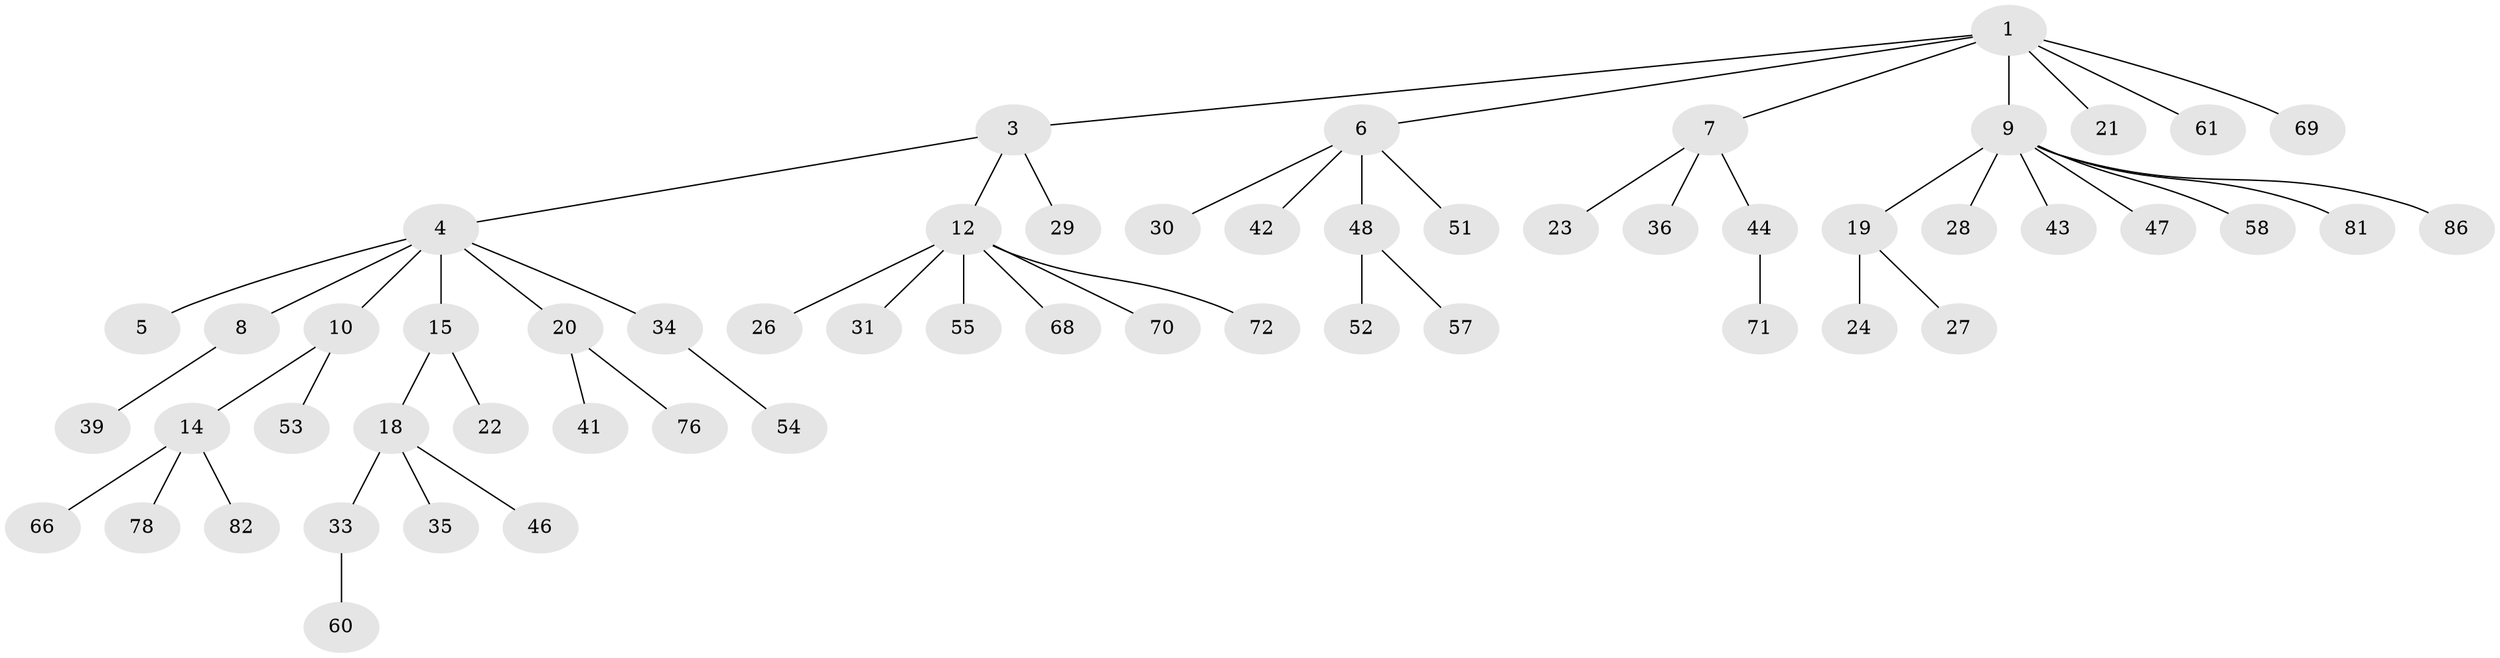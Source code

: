 // original degree distribution, {8: 0.010526315789473684, 1: 0.5157894736842106, 4: 0.07368421052631578, 7: 0.021052631578947368, 5: 0.031578947368421054, 2: 0.2631578947368421, 3: 0.08421052631578947}
// Generated by graph-tools (version 1.1) at 2025/19/03/04/25 18:19:23]
// undirected, 57 vertices, 56 edges
graph export_dot {
graph [start="1"]
  node [color=gray90,style=filled];
  1 [super="+2"];
  3;
  4;
  5;
  6 [super="+11"];
  7;
  8;
  9 [super="+50+17"];
  10 [super="+13+83"];
  12;
  14 [super="+32+37"];
  15 [super="+16"];
  18 [super="+25"];
  19;
  20;
  21;
  22 [super="+56+49"];
  23;
  24 [super="+79"];
  26;
  27;
  28 [super="+59"];
  29;
  30;
  31 [super="+93"];
  33 [super="+45"];
  34 [super="+38"];
  35 [super="+77"];
  36 [super="+94"];
  39 [super="+40"];
  41 [super="+67"];
  42;
  43;
  44;
  46;
  47 [super="+62+80"];
  48;
  51;
  52;
  53;
  54;
  55 [super="+84"];
  57 [super="+63"];
  58 [super="+91"];
  60 [super="+64"];
  61;
  66 [super="+90"];
  68;
  69 [super="+95"];
  70 [super="+89+87"];
  71;
  72;
  76;
  78;
  81;
  82;
  86;
  1 -- 3;
  1 -- 6;
  1 -- 7;
  1 -- 9;
  1 -- 21;
  1 -- 61;
  1 -- 69;
  3 -- 4;
  3 -- 12;
  3 -- 29;
  4 -- 5;
  4 -- 8;
  4 -- 10;
  4 -- 15;
  4 -- 20;
  4 -- 34;
  6 -- 30;
  6 -- 48;
  6 -- 51;
  6 -- 42;
  7 -- 23;
  7 -- 36;
  7 -- 44;
  8 -- 39;
  9 -- 28;
  9 -- 81;
  9 -- 58;
  9 -- 86;
  9 -- 19;
  9 -- 43;
  9 -- 47;
  10 -- 53;
  10 -- 14;
  12 -- 26;
  12 -- 31;
  12 -- 55;
  12 -- 68;
  12 -- 70;
  12 -- 72;
  14 -- 66;
  14 -- 78;
  14 -- 82;
  15 -- 18;
  15 -- 22;
  18 -- 33;
  18 -- 35;
  18 -- 46;
  19 -- 24;
  19 -- 27;
  20 -- 41;
  20 -- 76;
  33 -- 60;
  34 -- 54;
  44 -- 71;
  48 -- 52;
  48 -- 57;
}
